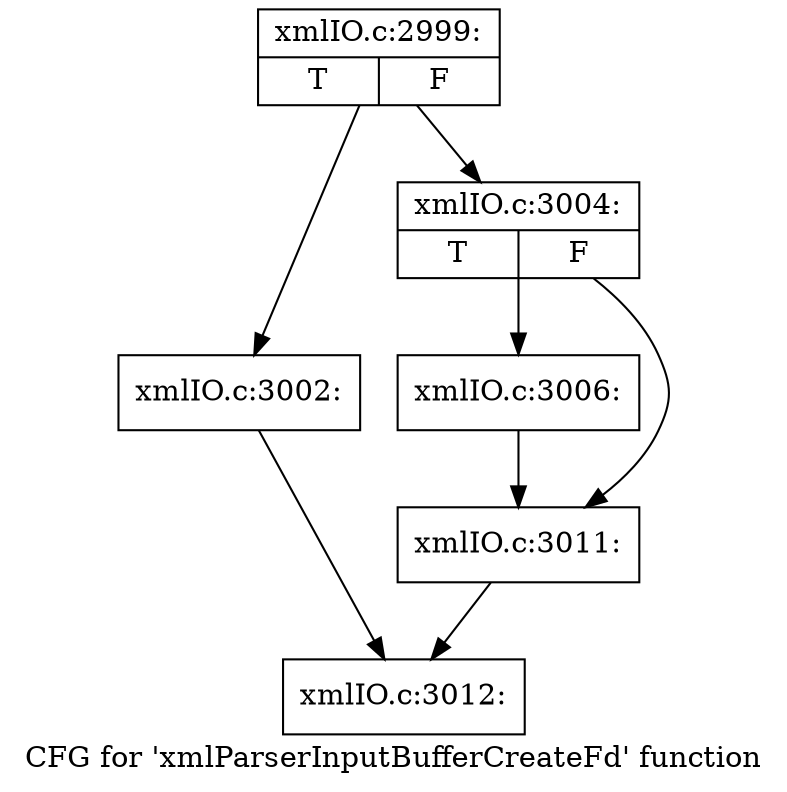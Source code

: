 digraph "CFG for 'xmlParserInputBufferCreateFd' function" {
	label="CFG for 'xmlParserInputBufferCreateFd' function";

	Node0x52d2670 [shape=record,label="{xmlIO.c:2999:|{<s0>T|<s1>F}}"];
	Node0x52d2670 -> Node0x52d18d0;
	Node0x52d2670 -> Node0x52d2f60;
	Node0x52d18d0 [shape=record,label="{xmlIO.c:3002:}"];
	Node0x52d18d0 -> Node0x52d0790;
	Node0x52d2f60 [shape=record,label="{xmlIO.c:3004:|{<s0>T|<s1>F}}"];
	Node0x52d2f60 -> Node0x52d35f0;
	Node0x52d2f60 -> Node0x52d3640;
	Node0x52d35f0 [shape=record,label="{xmlIO.c:3006:}"];
	Node0x52d35f0 -> Node0x52d3640;
	Node0x52d3640 [shape=record,label="{xmlIO.c:3011:}"];
	Node0x52d3640 -> Node0x52d0790;
	Node0x52d0790 [shape=record,label="{xmlIO.c:3012:}"];
}
